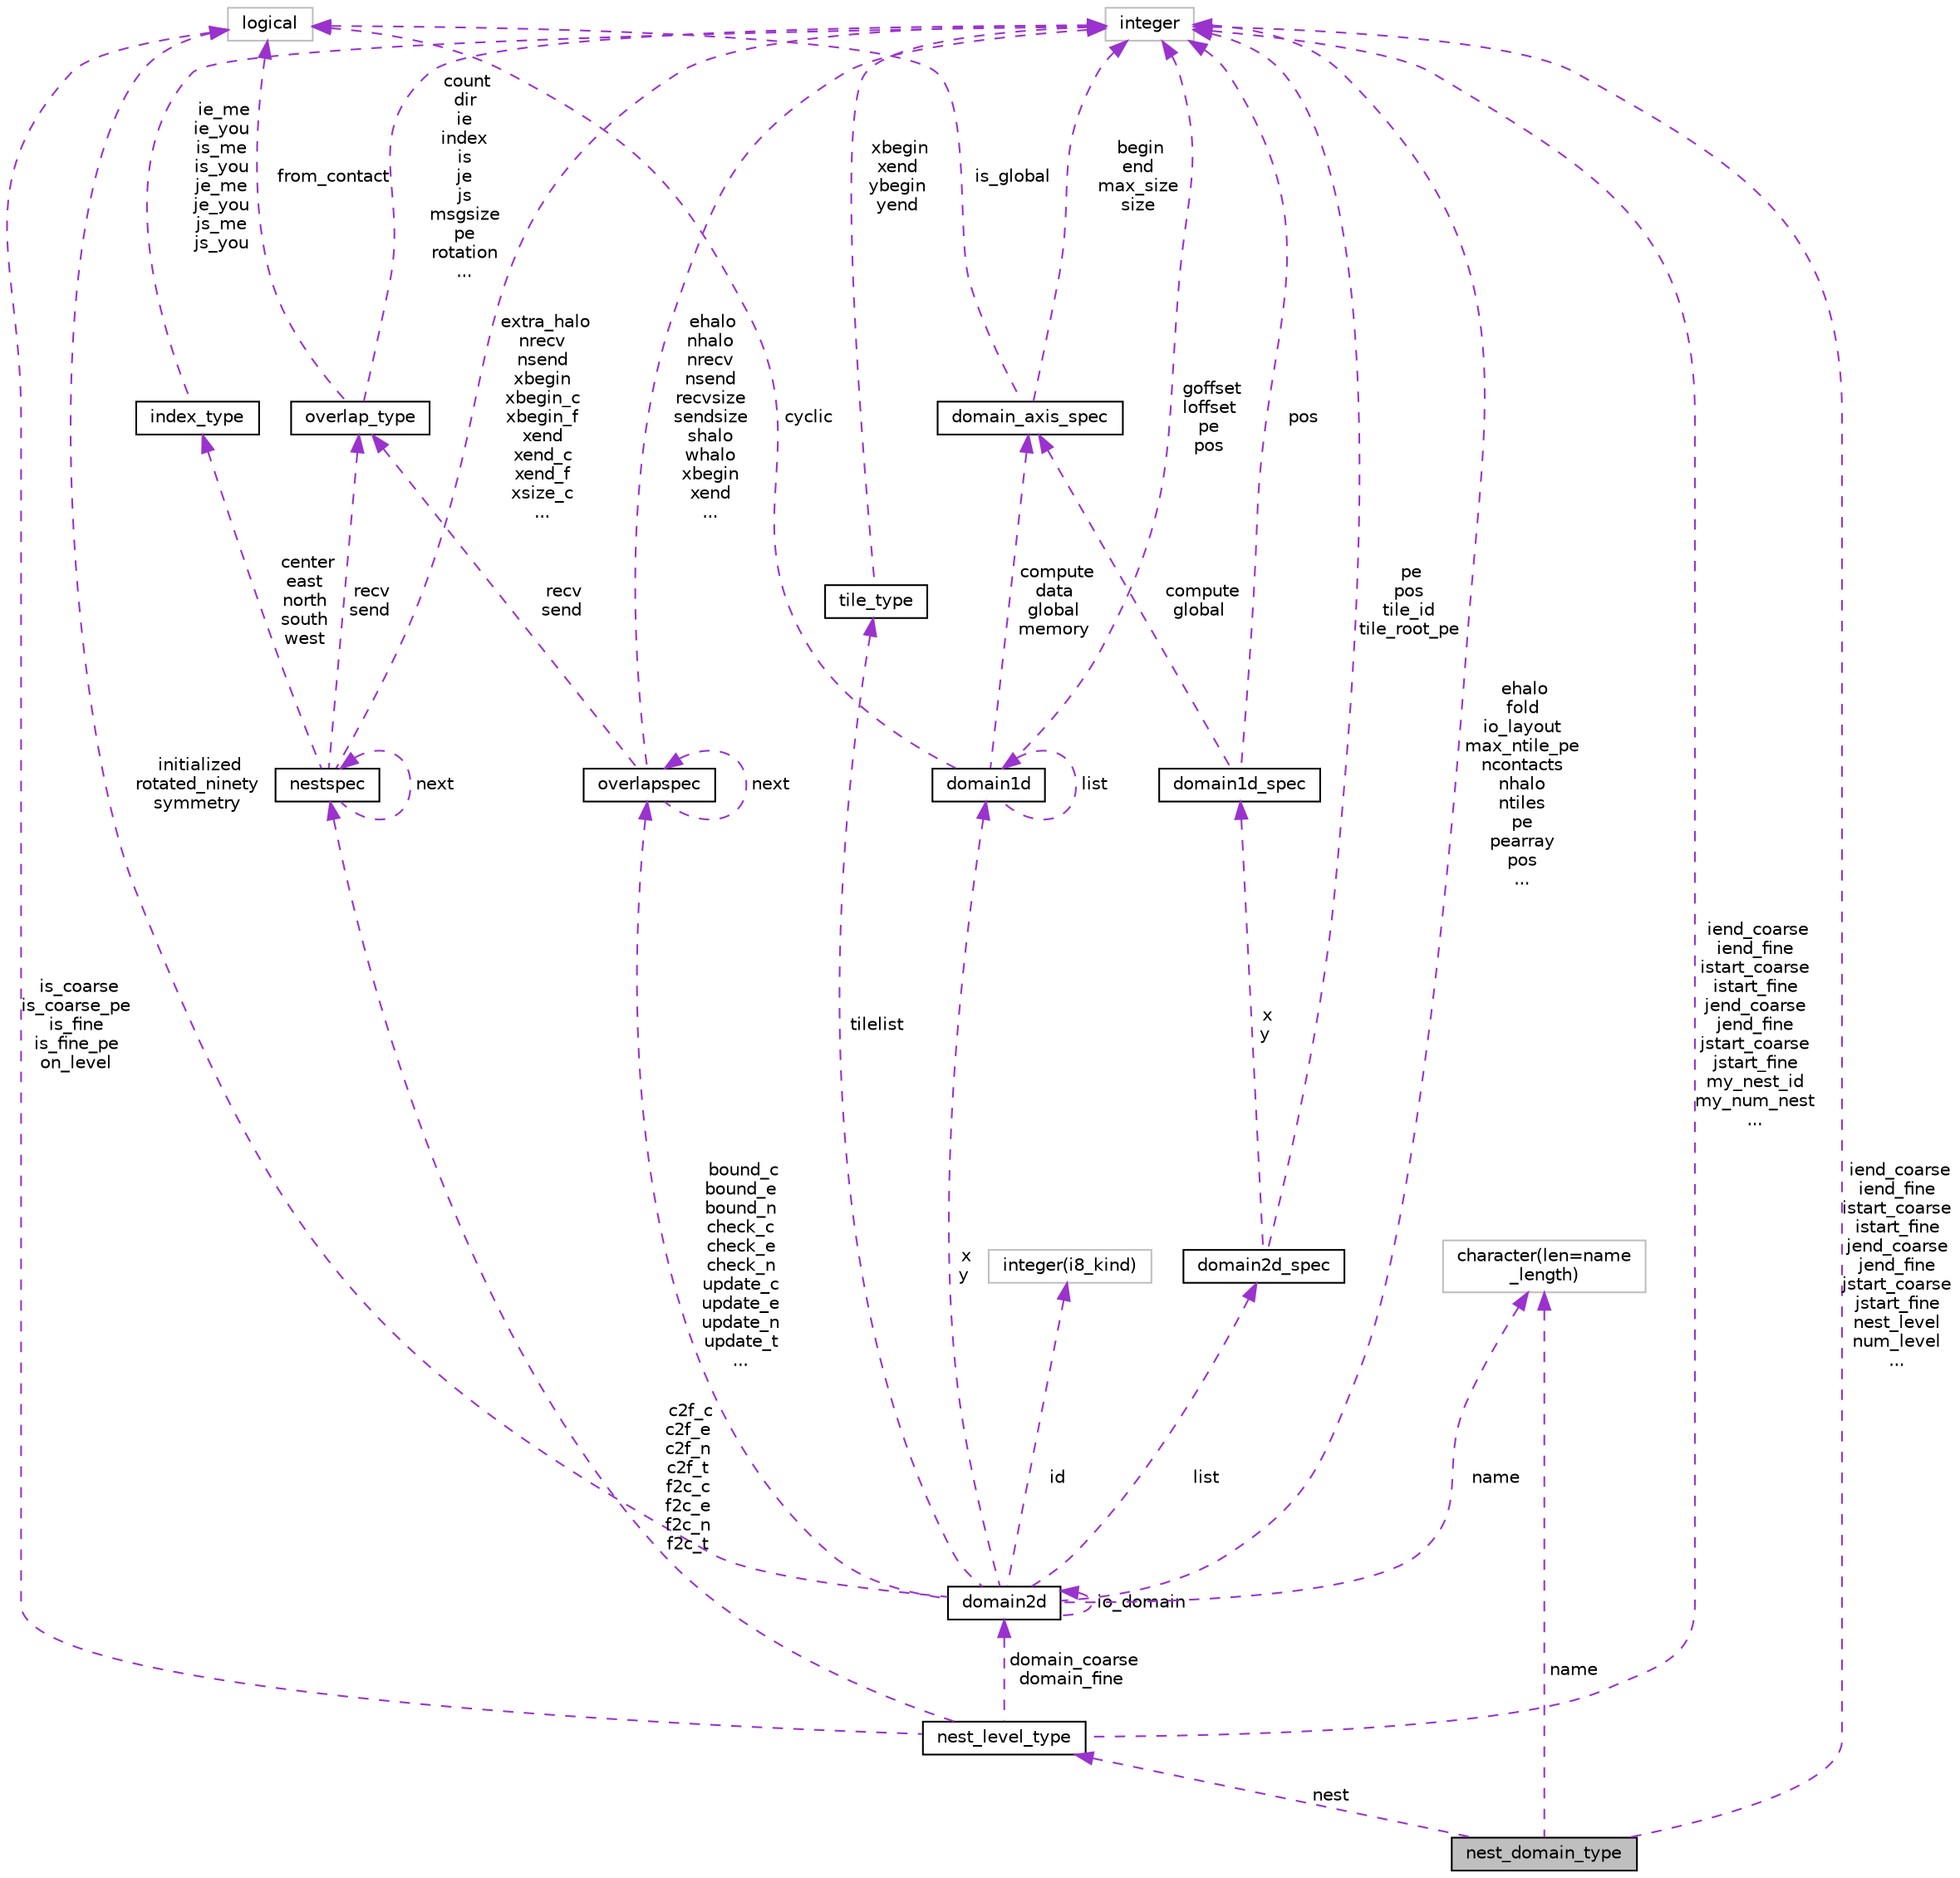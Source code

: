 digraph "nest_domain_type"
{
 // INTERACTIVE_SVG=YES
 // LATEX_PDF_SIZE
  edge [fontname="Helvetica",fontsize="10",labelfontname="Helvetica",labelfontsize="10"];
  node [fontname="Helvetica",fontsize="10",shape=record];
  Node1 [label="nest_domain_type",height=0.2,width=0.4,color="black", fillcolor="grey75", style="filled", fontcolor="black",tooltip="domain with nested fine and course tiles"];
  Node2 -> Node1 [dir="back",color="darkorchid3",fontsize="10",style="dashed",label=" nest" ,fontname="Helvetica"];
  Node2 [label="nest_level_type",height=0.2,width=0.4,color="black", fillcolor="white", style="filled",URL="$group__mpp__domains__mod.html#structmpp__domains__mod_1_1nest__level__type",tooltip="Private type to hold data for each level of nesting."];
  Node3 -> Node2 [dir="back",color="darkorchid3",fontsize="10",style="dashed",label=" is_coarse\nis_coarse_pe\nis_fine\nis_fine_pe\non_level" ,fontname="Helvetica"];
  Node3 [label="logical",height=0.2,width=0.4,color="grey75", fillcolor="white", style="filled",tooltip=" "];
  Node4 -> Node2 [dir="back",color="darkorchid3",fontsize="10",style="dashed",label=" domain_coarse\ndomain_fine" ,fontname="Helvetica"];
  Node4 [label="domain2d",height=0.2,width=0.4,color="black", fillcolor="white", style="filled",URL="$group__mpp__domains__mod.html#structmpp__domains__mod_1_1domain2d",tooltip="The domain2D type contains all the necessary information to define the global, compute and data domai..."];
  Node3 -> Node4 [dir="back",color="darkorchid3",fontsize="10",style="dashed",label=" initialized\nrotated_ninety\nsymmetry" ,fontname="Helvetica"];
  Node5 -> Node4 [dir="back",color="darkorchid3",fontsize="10",style="dashed",label=" x\ny" ,fontname="Helvetica"];
  Node5 [label="domain1d",height=0.2,width=0.4,color="black", fillcolor="white", style="filled",URL="$group__mpp__domains__mod.html#structmpp__domains__mod_1_1domain1d",tooltip="One dimensional domain used to manage shared data access between pes."];
  Node3 -> Node5 [dir="back",color="darkorchid3",fontsize="10",style="dashed",label=" cyclic" ,fontname="Helvetica"];
  Node5 -> Node5 [dir="back",color="darkorchid3",fontsize="10",style="dashed",label=" list" ,fontname="Helvetica"];
  Node6 -> Node5 [dir="back",color="darkorchid3",fontsize="10",style="dashed",label=" compute\ndata\nglobal\nmemory" ,fontname="Helvetica"];
  Node6 [label="domain_axis_spec",height=0.2,width=0.4,color="black", fillcolor="white", style="filled",URL="$group__mpp__domains__mod.html#structmpp__domains__mod_1_1domain__axis__spec",tooltip="Used to specify index limits along an axis of a domain."];
  Node3 -> Node6 [dir="back",color="darkorchid3",fontsize="10",style="dashed",label=" is_global" ,fontname="Helvetica"];
  Node7 -> Node6 [dir="back",color="darkorchid3",fontsize="10",style="dashed",label=" begin\nend\nmax_size\nsize" ,fontname="Helvetica"];
  Node7 [label="integer",height=0.2,width=0.4,color="grey75", fillcolor="white", style="filled",tooltip=" "];
  Node7 -> Node5 [dir="back",color="darkorchid3",fontsize="10",style="dashed",label=" goffset\nloffset\npe\npos" ,fontname="Helvetica"];
  Node8 -> Node4 [dir="back",color="darkorchid3",fontsize="10",style="dashed",label=" id" ,fontname="Helvetica"];
  Node8 [label="integer(i8_kind)",height=0.2,width=0.4,color="grey75", fillcolor="white", style="filled",tooltip=" "];
  Node4 -> Node4 [dir="back",color="darkorchid3",fontsize="10",style="dashed",label=" io_domain" ,fontname="Helvetica"];
  Node9 -> Node4 [dir="back",color="darkorchid3",fontsize="10",style="dashed",label=" bound_c\nbound_e\nbound_n\ncheck_c\ncheck_e\ncheck_n\nupdate_c\nupdate_e\nupdate_n\nupdate_t\n..." ,fontname="Helvetica"];
  Node9 [label="overlapspec",height=0.2,width=0.4,color="black", fillcolor="white", style="filled",URL="$group__mpp__domains__mod.html#structmpp__domains__mod_1_1overlapspec",tooltip="Private type for overlap specifications."];
  Node10 -> Node9 [dir="back",color="darkorchid3",fontsize="10",style="dashed",label=" recv\nsend" ,fontname="Helvetica"];
  Node10 [label="overlap_type",height=0.2,width=0.4,color="black", fillcolor="white", style="filled",URL="$group__mpp__domains__mod.html#structmpp__domains__mod_1_1overlap__type",tooltip="Type for overlapping data."];
  Node3 -> Node10 [dir="back",color="darkorchid3",fontsize="10",style="dashed",label=" from_contact" ,fontname="Helvetica"];
  Node7 -> Node10 [dir="back",color="darkorchid3",fontsize="10",style="dashed",label=" count\ndir\nie\nindex\nis\nje\njs\nmsgsize\npe\nrotation\n..." ,fontname="Helvetica"];
  Node9 -> Node9 [dir="back",color="darkorchid3",fontsize="10",style="dashed",label=" next" ,fontname="Helvetica"];
  Node7 -> Node9 [dir="back",color="darkorchid3",fontsize="10",style="dashed",label=" ehalo\nnhalo\nnrecv\nnsend\nrecvsize\nsendsize\nshalo\nwhalo\nxbegin\nxend\n..." ,fontname="Helvetica"];
  Node11 -> Node4 [dir="back",color="darkorchid3",fontsize="10",style="dashed",label=" list" ,fontname="Helvetica"];
  Node11 [label="domain2d_spec",height=0.2,width=0.4,color="black", fillcolor="white", style="filled",URL="$group__mpp__domains__mod.html#structmpp__domains__mod_1_1domain2d__spec",tooltip="Private type to specify multiple index limits and pe information for a 2D domain."];
  Node12 -> Node11 [dir="back",color="darkorchid3",fontsize="10",style="dashed",label=" x\ny" ,fontname="Helvetica"];
  Node12 [label="domain1d_spec",height=0.2,width=0.4,color="black", fillcolor="white", style="filled",URL="$group__mpp__domains__mod.html#structmpp__domains__mod_1_1domain1d__spec",tooltip="A private type used to specify index limits for a domain decomposition."];
  Node6 -> Node12 [dir="back",color="darkorchid3",fontsize="10",style="dashed",label=" compute\nglobal" ,fontname="Helvetica"];
  Node7 -> Node12 [dir="back",color="darkorchid3",fontsize="10",style="dashed",label=" pos" ,fontname="Helvetica"];
  Node7 -> Node11 [dir="back",color="darkorchid3",fontsize="10",style="dashed",label=" pe\npos\ntile_id\ntile_root_pe" ,fontname="Helvetica"];
  Node13 -> Node4 [dir="back",color="darkorchid3",fontsize="10",style="dashed",label=" tilelist" ,fontname="Helvetica"];
  Node13 [label="tile_type",height=0.2,width=0.4,color="black", fillcolor="white", style="filled",URL="$group__mpp__domains__mod.html#structmpp__domains__mod_1_1tile__type",tooltip="Upper and lower x and y bounds for a tile."];
  Node7 -> Node13 [dir="back",color="darkorchid3",fontsize="10",style="dashed",label=" xbegin\nxend\nybegin\nyend" ,fontname="Helvetica"];
  Node7 -> Node4 [dir="back",color="darkorchid3",fontsize="10",style="dashed",label=" ehalo\nfold\nio_layout\nmax_ntile_pe\nncontacts\nnhalo\nntiles\npe\npearray\npos\n..." ,fontname="Helvetica"];
  Node14 -> Node4 [dir="back",color="darkorchid3",fontsize="10",style="dashed",label=" name" ,fontname="Helvetica"];
  Node14 [label="character(len=name\l_length)",height=0.2,width=0.4,color="grey75", fillcolor="white", style="filled",tooltip=" "];
  Node15 -> Node2 [dir="back",color="darkorchid3",fontsize="10",style="dashed",label=" c2f_c\nc2f_e\nc2f_n\nc2f_t\nf2c_c\nf2c_e\nf2c_n\nf2c_t" ,fontname="Helvetica"];
  Node15 [label="nestspec",height=0.2,width=0.4,color="black", fillcolor="white", style="filled",URL="$group__mpp__domains__mod.html#structmpp__domains__mod_1_1nestspec",tooltip="Used to specify bounds and index information for nested tiles as a linked list."];
  Node10 -> Node15 [dir="back",color="darkorchid3",fontsize="10",style="dashed",label=" recv\nsend" ,fontname="Helvetica"];
  Node16 -> Node15 [dir="back",color="darkorchid3",fontsize="10",style="dashed",label=" center\neast\nnorth\nsouth\nwest" ,fontname="Helvetica"];
  Node16 [label="index_type",height=0.2,width=0.4,color="black", fillcolor="white", style="filled",URL="$group__mpp__domains__mod.html#structmpp__domains__mod_1_1index__type",tooltip="index bounds for use in nestSpec"];
  Node7 -> Node16 [dir="back",color="darkorchid3",fontsize="10",style="dashed",label=" ie_me\nie_you\nis_me\nis_you\nje_me\nje_you\njs_me\njs_you" ,fontname="Helvetica"];
  Node15 -> Node15 [dir="back",color="darkorchid3",fontsize="10",style="dashed",label=" next" ,fontname="Helvetica"];
  Node7 -> Node15 [dir="back",color="darkorchid3",fontsize="10",style="dashed",label=" extra_halo\nnrecv\nnsend\nxbegin\nxbegin_c\nxbegin_f\nxend\nxend_c\nxend_f\nxsize_c\n..." ,fontname="Helvetica"];
  Node7 -> Node2 [dir="back",color="darkorchid3",fontsize="10",style="dashed",label=" iend_coarse\niend_fine\nistart_coarse\nistart_fine\njend_coarse\njend_fine\njstart_coarse\njstart_fine\nmy_nest_id\nmy_num_nest\n..." ,fontname="Helvetica"];
  Node7 -> Node1 [dir="back",color="darkorchid3",fontsize="10",style="dashed",label=" iend_coarse\niend_fine\nistart_coarse\nistart_fine\njend_coarse\njend_fine\njstart_coarse\njstart_fine\nnest_level\nnum_level\n..." ,fontname="Helvetica"];
  Node14 -> Node1 [dir="back",color="darkorchid3",fontsize="10",style="dashed",label=" name" ,fontname="Helvetica"];
}
